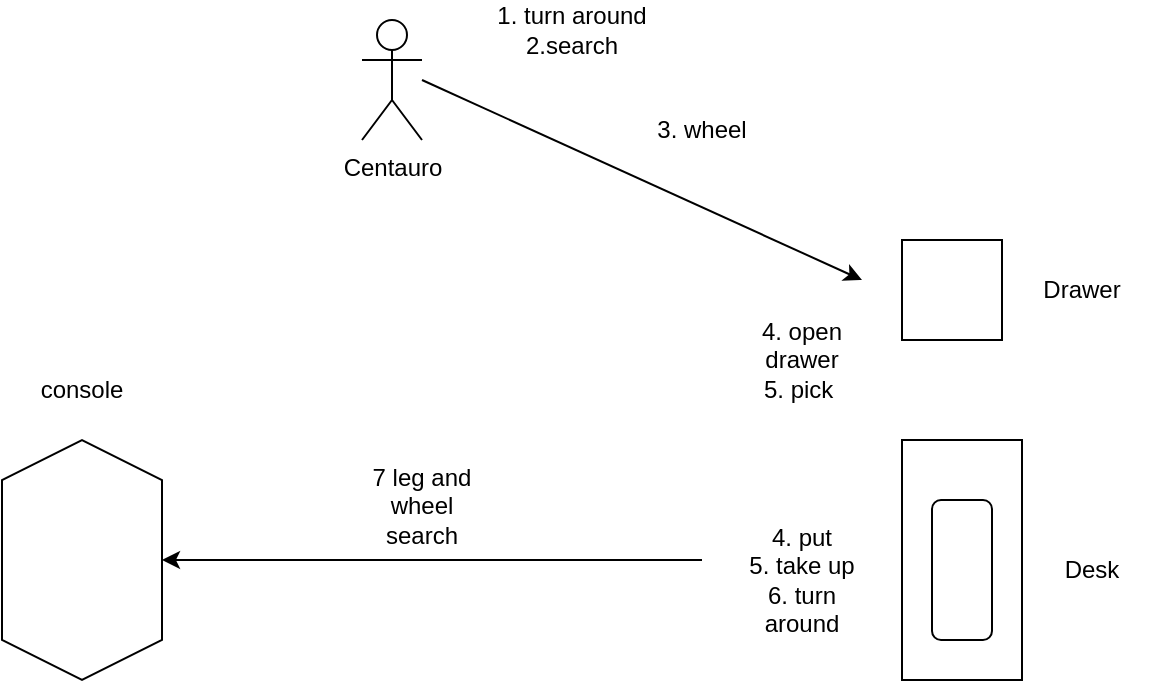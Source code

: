 <mxfile>
    <diagram id="DQU-kqcON3Z1oUUEVBNg" name="Page-1">
        <mxGraphModel dx="1822" dy="617" grid="1" gridSize="10" guides="1" tooltips="1" connect="1" arrows="1" fold="1" page="1" pageScale="1" pageWidth="850" pageHeight="1100" math="0" shadow="0">
            <root>
                <mxCell id="0"/>
                <mxCell id="1" parent="0"/>
                <mxCell id="2" value="Centauro&lt;br&gt;" style="shape=umlActor;verticalLabelPosition=bottom;verticalAlign=top;html=1;outlineConnect=0;" parent="1" vertex="1">
                    <mxGeometry x="110" y="60" width="30" height="60" as="geometry"/>
                </mxCell>
                <mxCell id="10" value="" style="endArrow=classic;html=1;" parent="1" edge="1">
                    <mxGeometry width="50" height="50" relative="1" as="geometry">
                        <mxPoint x="140" y="90" as="sourcePoint"/>
                        <mxPoint x="360" y="190" as="targetPoint"/>
                    </mxGeometry>
                </mxCell>
                <mxCell id="12" value="" style="group" parent="1" vertex="1" connectable="0">
                    <mxGeometry x="380" y="270" width="125" height="120" as="geometry"/>
                </mxCell>
                <mxCell id="5" value="" style="rounded=0;whiteSpace=wrap;html=1;rotation=-90;" parent="12" vertex="1">
                    <mxGeometry x="-30" y="30" width="120" height="60" as="geometry"/>
                </mxCell>
                <mxCell id="6" value="" style="rounded=1;whiteSpace=wrap;html=1;rotation=-90;" parent="12" vertex="1">
                    <mxGeometry x="-5" y="50" width="70" height="30" as="geometry"/>
                </mxCell>
                <mxCell id="7" value="Desk" style="text;html=1;strokeColor=none;fillColor=none;align=center;verticalAlign=middle;whiteSpace=wrap;rounded=0;" parent="12" vertex="1">
                    <mxGeometry x="65" y="50" width="60" height="30" as="geometry"/>
                </mxCell>
                <mxCell id="13" value="" style="group" parent="1" vertex="1" connectable="0">
                    <mxGeometry x="380" y="170" width="120" height="50" as="geometry"/>
                </mxCell>
                <mxCell id="8" value="" style="whiteSpace=wrap;html=1;aspect=fixed;" parent="13" vertex="1">
                    <mxGeometry width="50" height="50" as="geometry"/>
                </mxCell>
                <mxCell id="9" value="Drawer" style="text;html=1;strokeColor=none;fillColor=none;align=center;verticalAlign=middle;whiteSpace=wrap;rounded=0;" parent="13" vertex="1">
                    <mxGeometry x="60" y="10" width="60" height="30" as="geometry"/>
                </mxCell>
                <mxCell id="14" value="3. wheel" style="text;html=1;strokeColor=none;fillColor=none;align=center;verticalAlign=middle;whiteSpace=wrap;rounded=0;" parent="1" vertex="1">
                    <mxGeometry x="250" y="100" width="60" height="30" as="geometry"/>
                </mxCell>
                <mxCell id="15" value="4. open drawer&lt;br&gt;5. pick&amp;nbsp;" style="text;html=1;strokeColor=none;fillColor=none;align=center;verticalAlign=middle;whiteSpace=wrap;rounded=0;" parent="1" vertex="1">
                    <mxGeometry x="300" y="200" width="60" height="60" as="geometry"/>
                </mxCell>
                <mxCell id="16" value="4. put&lt;br&gt;5. take up&lt;br&gt;6. turn around" style="text;html=1;strokeColor=none;fillColor=none;align=center;verticalAlign=middle;whiteSpace=wrap;rounded=0;" parent="1" vertex="1">
                    <mxGeometry x="300" y="310" width="60" height="60" as="geometry"/>
                </mxCell>
                <mxCell id="19" value="" style="group" parent="1" vertex="1" connectable="0">
                    <mxGeometry x="-70" y="230" width="80" height="160" as="geometry"/>
                </mxCell>
                <mxCell id="17" value="" style="shape=hexagon;perimeter=hexagonPerimeter2;whiteSpace=wrap;html=1;fixedSize=1;rotation=90;" parent="19" vertex="1">
                    <mxGeometry x="-20.0" y="60" width="120" height="80" as="geometry"/>
                </mxCell>
                <mxCell id="18" value="console" style="text;html=1;strokeColor=none;fillColor=none;align=center;verticalAlign=middle;whiteSpace=wrap;rounded=0;" parent="19" vertex="1">
                    <mxGeometry x="10.0" width="60" height="30" as="geometry"/>
                </mxCell>
                <mxCell id="20" value="" style="endArrow=classic;html=1;" parent="1" target="17" edge="1">
                    <mxGeometry width="50" height="50" relative="1" as="geometry">
                        <mxPoint x="280" y="330" as="sourcePoint"/>
                        <mxPoint x="260" y="250" as="targetPoint"/>
                    </mxGeometry>
                </mxCell>
                <mxCell id="21" value="7 leg and wheel search" style="text;html=1;strokeColor=none;fillColor=none;align=center;verticalAlign=middle;whiteSpace=wrap;rounded=0;" parent="1" vertex="1">
                    <mxGeometry x="110" y="280" width="60" height="45" as="geometry"/>
                </mxCell>
                <mxCell id="24" value="1. turn around 2.search" style="text;html=1;strokeColor=none;fillColor=none;align=center;verticalAlign=middle;whiteSpace=wrap;rounded=0;" vertex="1" parent="1">
                    <mxGeometry x="160" y="50" width="110" height="30" as="geometry"/>
                </mxCell>
            </root>
        </mxGraphModel>
    </diagram>
</mxfile>